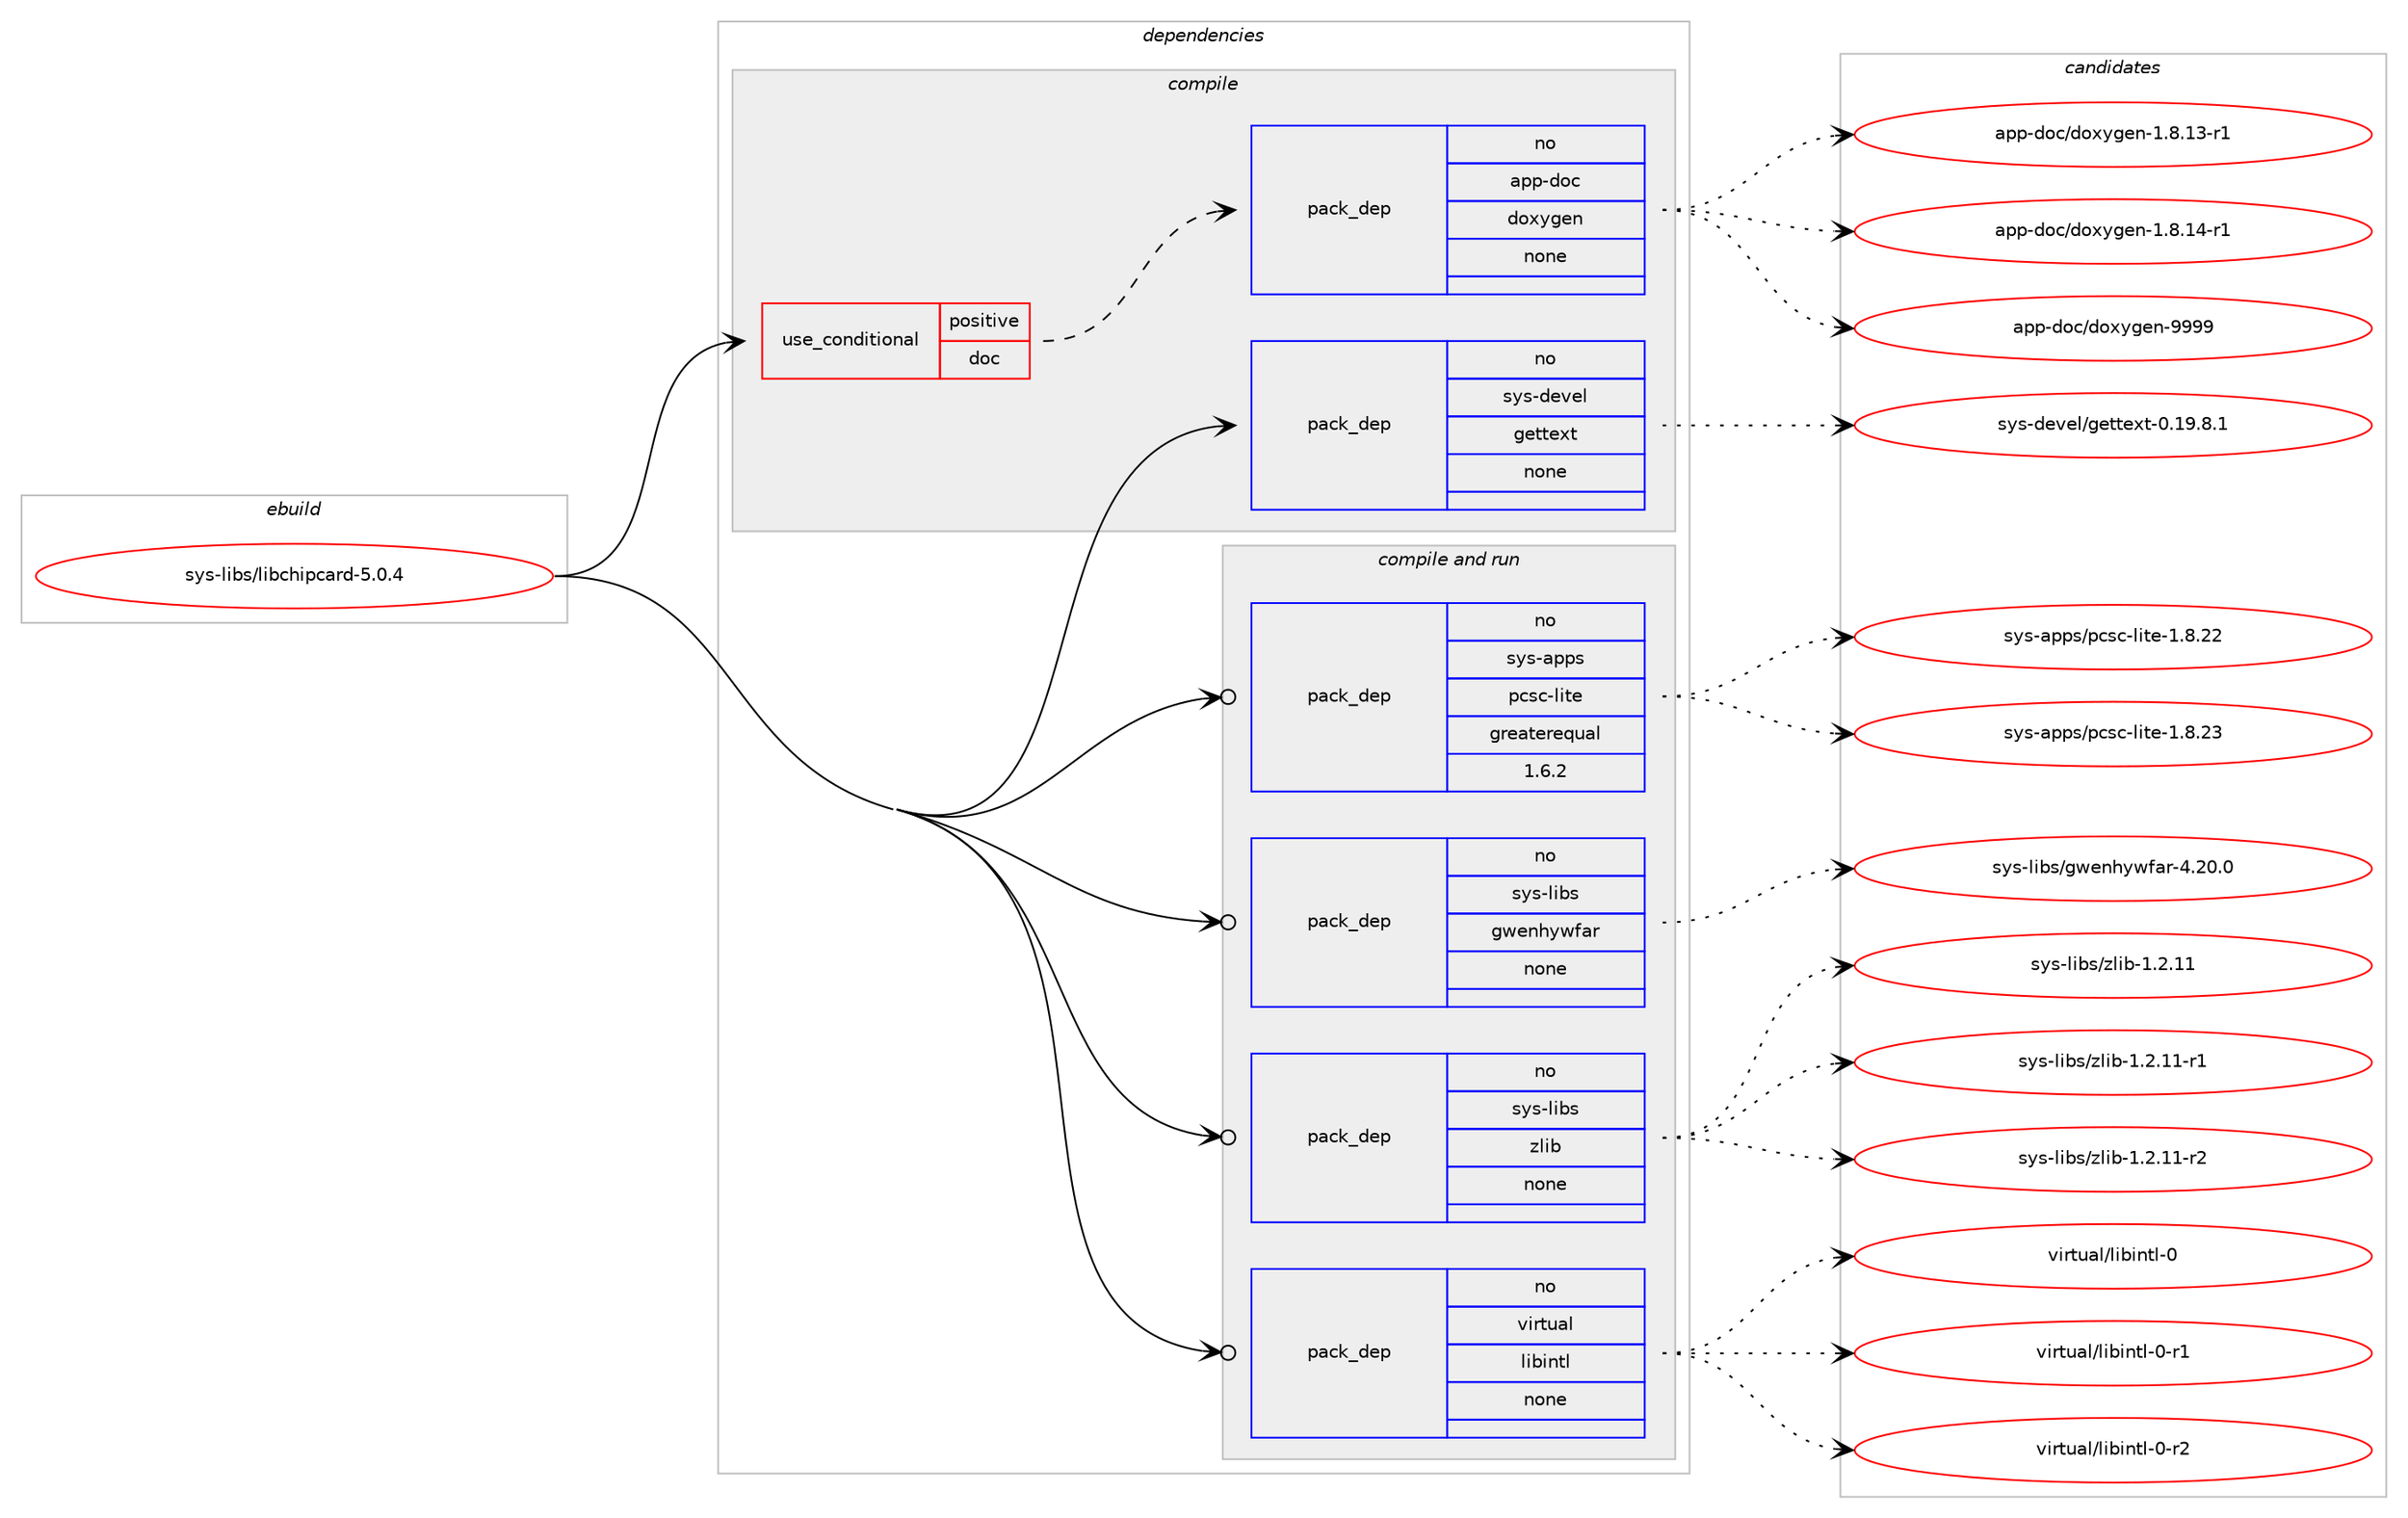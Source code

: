 digraph prolog {

# *************
# Graph options
# *************

newrank=true;
concentrate=true;
compound=true;
graph [rankdir=LR,fontname=Helvetica,fontsize=10,ranksep=1.5];#, ranksep=2.5, nodesep=0.2];
edge  [arrowhead=vee];
node  [fontname=Helvetica,fontsize=10];

# **********
# The ebuild
# **********

subgraph cluster_leftcol {
color=gray;
rank=same;
label=<<i>ebuild</i>>;
id [label="sys-libs/libchipcard-5.0.4", color=red, width=4, href="../sys-libs/libchipcard-5.0.4.svg"];
}

# ****************
# The dependencies
# ****************

subgraph cluster_midcol {
color=gray;
label=<<i>dependencies</i>>;
subgraph cluster_compile {
fillcolor="#eeeeee";
style=filled;
label=<<i>compile</i>>;
subgraph cond93 {
dependency448 [label=<<TABLE BORDER="0" CELLBORDER="1" CELLSPACING="0" CELLPADDING="4"><TR><TD ROWSPAN="3" CELLPADDING="10">use_conditional</TD></TR><TR><TD>positive</TD></TR><TR><TD>doc</TD></TR></TABLE>>, shape=none, color=red];
subgraph pack350 {
dependency449 [label=<<TABLE BORDER="0" CELLBORDER="1" CELLSPACING="0" CELLPADDING="4" WIDTH="220"><TR><TD ROWSPAN="6" CELLPADDING="30">pack_dep</TD></TR><TR><TD WIDTH="110">no</TD></TR><TR><TD>app-doc</TD></TR><TR><TD>doxygen</TD></TR><TR><TD>none</TD></TR><TR><TD></TD></TR></TABLE>>, shape=none, color=blue];
}
dependency448:e -> dependency449:w [weight=20,style="dashed",arrowhead="vee"];
}
id:e -> dependency448:w [weight=20,style="solid",arrowhead="vee"];
subgraph pack351 {
dependency450 [label=<<TABLE BORDER="0" CELLBORDER="1" CELLSPACING="0" CELLPADDING="4" WIDTH="220"><TR><TD ROWSPAN="6" CELLPADDING="30">pack_dep</TD></TR><TR><TD WIDTH="110">no</TD></TR><TR><TD>sys-devel</TD></TR><TR><TD>gettext</TD></TR><TR><TD>none</TD></TR><TR><TD></TD></TR></TABLE>>, shape=none, color=blue];
}
id:e -> dependency450:w [weight=20,style="solid",arrowhead="vee"];
}
subgraph cluster_compileandrun {
fillcolor="#eeeeee";
style=filled;
label=<<i>compile and run</i>>;
subgraph pack352 {
dependency451 [label=<<TABLE BORDER="0" CELLBORDER="1" CELLSPACING="0" CELLPADDING="4" WIDTH="220"><TR><TD ROWSPAN="6" CELLPADDING="30">pack_dep</TD></TR><TR><TD WIDTH="110">no</TD></TR><TR><TD>sys-apps</TD></TR><TR><TD>pcsc-lite</TD></TR><TR><TD>greaterequal</TD></TR><TR><TD>1.6.2</TD></TR></TABLE>>, shape=none, color=blue];
}
id:e -> dependency451:w [weight=20,style="solid",arrowhead="odotvee"];
subgraph pack353 {
dependency452 [label=<<TABLE BORDER="0" CELLBORDER="1" CELLSPACING="0" CELLPADDING="4" WIDTH="220"><TR><TD ROWSPAN="6" CELLPADDING="30">pack_dep</TD></TR><TR><TD WIDTH="110">no</TD></TR><TR><TD>sys-libs</TD></TR><TR><TD>gwenhywfar</TD></TR><TR><TD>none</TD></TR><TR><TD></TD></TR></TABLE>>, shape=none, color=blue];
}
id:e -> dependency452:w [weight=20,style="solid",arrowhead="odotvee"];
subgraph pack354 {
dependency453 [label=<<TABLE BORDER="0" CELLBORDER="1" CELLSPACING="0" CELLPADDING="4" WIDTH="220"><TR><TD ROWSPAN="6" CELLPADDING="30">pack_dep</TD></TR><TR><TD WIDTH="110">no</TD></TR><TR><TD>sys-libs</TD></TR><TR><TD>zlib</TD></TR><TR><TD>none</TD></TR><TR><TD></TD></TR></TABLE>>, shape=none, color=blue];
}
id:e -> dependency453:w [weight=20,style="solid",arrowhead="odotvee"];
subgraph pack355 {
dependency454 [label=<<TABLE BORDER="0" CELLBORDER="1" CELLSPACING="0" CELLPADDING="4" WIDTH="220"><TR><TD ROWSPAN="6" CELLPADDING="30">pack_dep</TD></TR><TR><TD WIDTH="110">no</TD></TR><TR><TD>virtual</TD></TR><TR><TD>libintl</TD></TR><TR><TD>none</TD></TR><TR><TD></TD></TR></TABLE>>, shape=none, color=blue];
}
id:e -> dependency454:w [weight=20,style="solid",arrowhead="odotvee"];
}
subgraph cluster_run {
fillcolor="#eeeeee";
style=filled;
label=<<i>run</i>>;
}
}

# **************
# The candidates
# **************

subgraph cluster_choices {
rank=same;
color=gray;
label=<<i>candidates</i>>;

subgraph choice350 {
color=black;
nodesep=1;
choice97112112451001119947100111120121103101110454946564649514511449 [label="app-doc/doxygen-1.8.13-r1", color=red, width=4,href="../app-doc/doxygen-1.8.13-r1.svg"];
choice97112112451001119947100111120121103101110454946564649524511449 [label="app-doc/doxygen-1.8.14-r1", color=red, width=4,href="../app-doc/doxygen-1.8.14-r1.svg"];
choice971121124510011199471001111201211031011104557575757 [label="app-doc/doxygen-9999", color=red, width=4,href="../app-doc/doxygen-9999.svg"];
dependency449:e -> choice97112112451001119947100111120121103101110454946564649514511449:w [style=dotted,weight="100"];
dependency449:e -> choice97112112451001119947100111120121103101110454946564649524511449:w [style=dotted,weight="100"];
dependency449:e -> choice971121124510011199471001111201211031011104557575757:w [style=dotted,weight="100"];
}
subgraph choice351 {
color=black;
nodesep=1;
choice1151211154510010111810110847103101116116101120116454846495746564649 [label="sys-devel/gettext-0.19.8.1", color=red, width=4,href="../sys-devel/gettext-0.19.8.1.svg"];
dependency450:e -> choice1151211154510010111810110847103101116116101120116454846495746564649:w [style=dotted,weight="100"];
}
subgraph choice352 {
color=black;
nodesep=1;
choice11512111545971121121154711299115994510810511610145494656465050 [label="sys-apps/pcsc-lite-1.8.22", color=red, width=4,href="../sys-apps/pcsc-lite-1.8.22.svg"];
choice11512111545971121121154711299115994510810511610145494656465051 [label="sys-apps/pcsc-lite-1.8.23", color=red, width=4,href="../sys-apps/pcsc-lite-1.8.23.svg"];
dependency451:e -> choice11512111545971121121154711299115994510810511610145494656465050:w [style=dotted,weight="100"];
dependency451:e -> choice11512111545971121121154711299115994510810511610145494656465051:w [style=dotted,weight="100"];
}
subgraph choice353 {
color=black;
nodesep=1;
choice1151211154510810598115471031191011101041211191029711445524650484648 [label="sys-libs/gwenhywfar-4.20.0", color=red, width=4,href="../sys-libs/gwenhywfar-4.20.0.svg"];
dependency452:e -> choice1151211154510810598115471031191011101041211191029711445524650484648:w [style=dotted,weight="100"];
}
subgraph choice354 {
color=black;
nodesep=1;
choice1151211154510810598115471221081059845494650464949 [label="sys-libs/zlib-1.2.11", color=red, width=4,href="../sys-libs/zlib-1.2.11.svg"];
choice11512111545108105981154712210810598454946504649494511449 [label="sys-libs/zlib-1.2.11-r1", color=red, width=4,href="../sys-libs/zlib-1.2.11-r1.svg"];
choice11512111545108105981154712210810598454946504649494511450 [label="sys-libs/zlib-1.2.11-r2", color=red, width=4,href="../sys-libs/zlib-1.2.11-r2.svg"];
dependency453:e -> choice1151211154510810598115471221081059845494650464949:w [style=dotted,weight="100"];
dependency453:e -> choice11512111545108105981154712210810598454946504649494511449:w [style=dotted,weight="100"];
dependency453:e -> choice11512111545108105981154712210810598454946504649494511450:w [style=dotted,weight="100"];
}
subgraph choice355 {
color=black;
nodesep=1;
choice1181051141161179710847108105981051101161084548 [label="virtual/libintl-0", color=red, width=4,href="../virtual/libintl-0.svg"];
choice11810511411611797108471081059810511011610845484511449 [label="virtual/libintl-0-r1", color=red, width=4,href="../virtual/libintl-0-r1.svg"];
choice11810511411611797108471081059810511011610845484511450 [label="virtual/libintl-0-r2", color=red, width=4,href="../virtual/libintl-0-r2.svg"];
dependency454:e -> choice1181051141161179710847108105981051101161084548:w [style=dotted,weight="100"];
dependency454:e -> choice11810511411611797108471081059810511011610845484511449:w [style=dotted,weight="100"];
dependency454:e -> choice11810511411611797108471081059810511011610845484511450:w [style=dotted,weight="100"];
}
}

}
